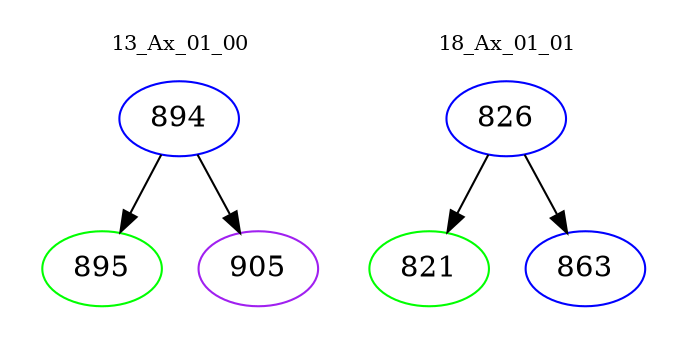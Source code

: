 digraph{
subgraph cluster_0 {
color = white
label = "13_Ax_01_00";
fontsize=10;
T0_894 [label="894", color="blue"]
T0_894 -> T0_895 [color="black"]
T0_895 [label="895", color="green"]
T0_894 -> T0_905 [color="black"]
T0_905 [label="905", color="purple"]
}
subgraph cluster_1 {
color = white
label = "18_Ax_01_01";
fontsize=10;
T1_826 [label="826", color="blue"]
T1_826 -> T1_821 [color="black"]
T1_821 [label="821", color="green"]
T1_826 -> T1_863 [color="black"]
T1_863 [label="863", color="blue"]
}
}
